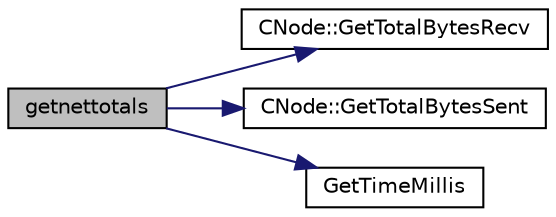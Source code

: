 digraph "getnettotals"
{
  edge [fontname="Helvetica",fontsize="10",labelfontname="Helvetica",labelfontsize="10"];
  node [fontname="Helvetica",fontsize="10",shape=record];
  rankdir="LR";
  Node43 [label="getnettotals",height=0.2,width=0.4,color="black", fillcolor="grey75", style="filled", fontcolor="black"];
  Node43 -> Node44 [color="midnightblue",fontsize="10",style="solid",fontname="Helvetica"];
  Node44 [label="CNode::GetTotalBytesRecv",height=0.2,width=0.4,color="black", fillcolor="white", style="filled",URL="$class_c_node.html#a1988b63b48fdc9b72014bdf9588b0168"];
  Node43 -> Node45 [color="midnightblue",fontsize="10",style="solid",fontname="Helvetica"];
  Node45 [label="CNode::GetTotalBytesSent",height=0.2,width=0.4,color="black", fillcolor="white", style="filled",URL="$class_c_node.html#af318a64e7ddad50d1e1b6fc123a5f0b9"];
  Node43 -> Node46 [color="midnightblue",fontsize="10",style="solid",fontname="Helvetica"];
  Node46 [label="GetTimeMillis",height=0.2,width=0.4,color="black", fillcolor="white", style="filled",URL="$util_8h.html#a139d0fe6387b9e230a9b8bb12d9b43b9"];
}
